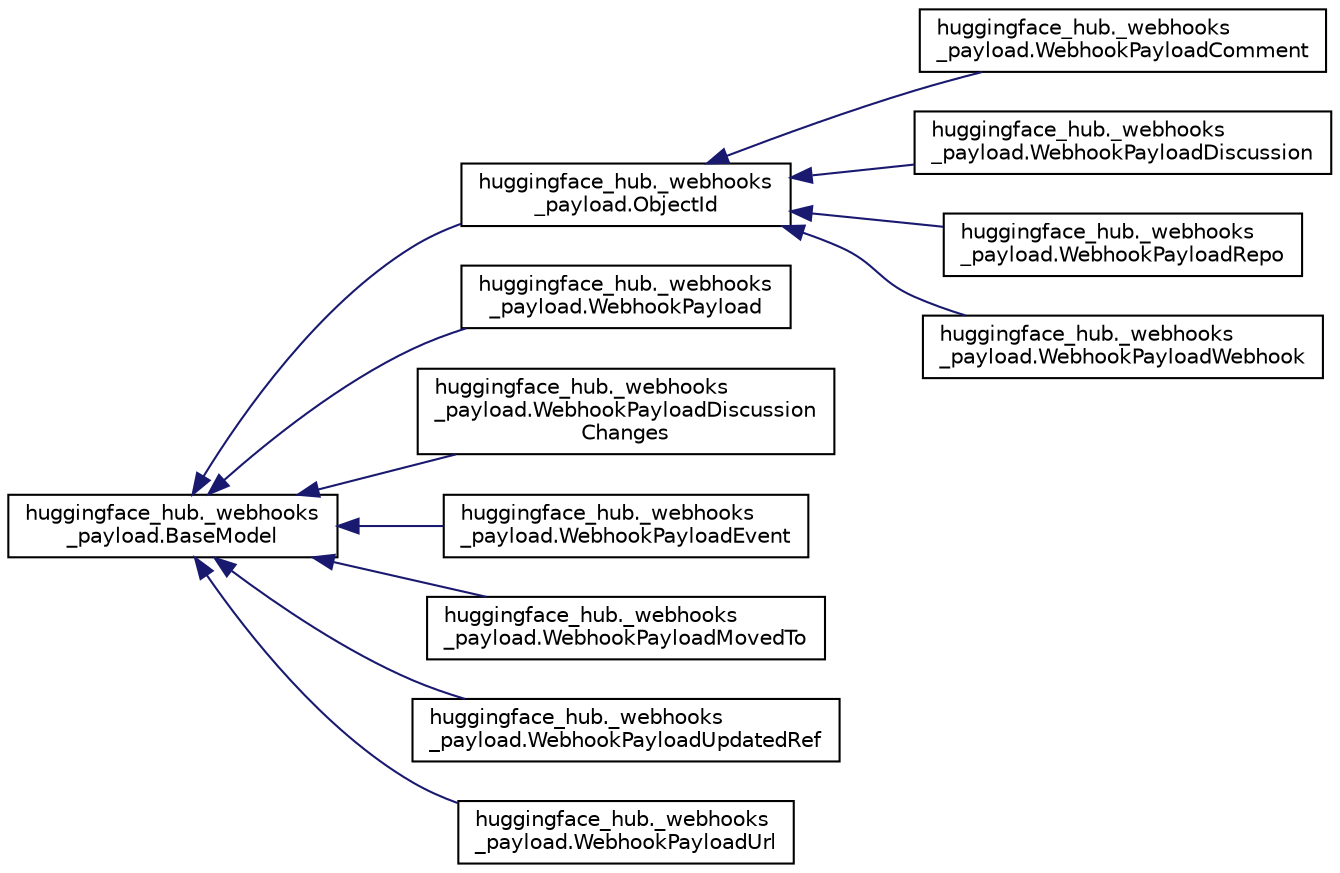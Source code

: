digraph "Graphical Class Hierarchy"
{
 // LATEX_PDF_SIZE
  edge [fontname="Helvetica",fontsize="10",labelfontname="Helvetica",labelfontsize="10"];
  node [fontname="Helvetica",fontsize="10",shape=record];
  rankdir="LR";
  Node0 [label="huggingface_hub._webhooks\l_payload.BaseModel",height=0.2,width=0.4,color="black", fillcolor="white", style="filled",URL="$classhuggingface__hub_1_1__webhooks__payload_1_1BaseModel.html",tooltip=" "];
  Node0 -> Node1 [dir="back",color="midnightblue",fontsize="10",style="solid",fontname="Helvetica"];
  Node1 [label="huggingface_hub._webhooks\l_payload.ObjectId",height=0.2,width=0.4,color="black", fillcolor="white", style="filled",URL="$classhuggingface__hub_1_1__webhooks__payload_1_1ObjectId.html",tooltip=" "];
  Node1 -> Node2 [dir="back",color="midnightblue",fontsize="10",style="solid",fontname="Helvetica"];
  Node2 [label="huggingface_hub._webhooks\l_payload.WebhookPayloadComment",height=0.2,width=0.4,color="black", fillcolor="white", style="filled",URL="$classhuggingface__hub_1_1__webhooks__payload_1_1WebhookPayloadComment.html",tooltip=" "];
  Node1 -> Node3 [dir="back",color="midnightblue",fontsize="10",style="solid",fontname="Helvetica"];
  Node3 [label="huggingface_hub._webhooks\l_payload.WebhookPayloadDiscussion",height=0.2,width=0.4,color="black", fillcolor="white", style="filled",URL="$classhuggingface__hub_1_1__webhooks__payload_1_1WebhookPayloadDiscussion.html",tooltip=" "];
  Node1 -> Node4 [dir="back",color="midnightblue",fontsize="10",style="solid",fontname="Helvetica"];
  Node4 [label="huggingface_hub._webhooks\l_payload.WebhookPayloadRepo",height=0.2,width=0.4,color="black", fillcolor="white", style="filled",URL="$classhuggingface__hub_1_1__webhooks__payload_1_1WebhookPayloadRepo.html",tooltip=" "];
  Node1 -> Node5 [dir="back",color="midnightblue",fontsize="10",style="solid",fontname="Helvetica"];
  Node5 [label="huggingface_hub._webhooks\l_payload.WebhookPayloadWebhook",height=0.2,width=0.4,color="black", fillcolor="white", style="filled",URL="$classhuggingface__hub_1_1__webhooks__payload_1_1WebhookPayloadWebhook.html",tooltip=" "];
  Node0 -> Node6 [dir="back",color="midnightblue",fontsize="10",style="solid",fontname="Helvetica"];
  Node6 [label="huggingface_hub._webhooks\l_payload.WebhookPayload",height=0.2,width=0.4,color="black", fillcolor="white", style="filled",URL="$classhuggingface__hub_1_1__webhooks__payload_1_1WebhookPayload.html",tooltip=" "];
  Node0 -> Node7 [dir="back",color="midnightblue",fontsize="10",style="solid",fontname="Helvetica"];
  Node7 [label="huggingface_hub._webhooks\l_payload.WebhookPayloadDiscussion\lChanges",height=0.2,width=0.4,color="black", fillcolor="white", style="filled",URL="$classhuggingface__hub_1_1__webhooks__payload_1_1WebhookPayloadDiscussionChanges.html",tooltip=" "];
  Node0 -> Node8 [dir="back",color="midnightblue",fontsize="10",style="solid",fontname="Helvetica"];
  Node8 [label="huggingface_hub._webhooks\l_payload.WebhookPayloadEvent",height=0.2,width=0.4,color="black", fillcolor="white", style="filled",URL="$classhuggingface__hub_1_1__webhooks__payload_1_1WebhookPayloadEvent.html",tooltip=" "];
  Node0 -> Node9 [dir="back",color="midnightblue",fontsize="10",style="solid",fontname="Helvetica"];
  Node9 [label="huggingface_hub._webhooks\l_payload.WebhookPayloadMovedTo",height=0.2,width=0.4,color="black", fillcolor="white", style="filled",URL="$classhuggingface__hub_1_1__webhooks__payload_1_1WebhookPayloadMovedTo.html",tooltip=" "];
  Node0 -> Node10 [dir="back",color="midnightblue",fontsize="10",style="solid",fontname="Helvetica"];
  Node10 [label="huggingface_hub._webhooks\l_payload.WebhookPayloadUpdatedRef",height=0.2,width=0.4,color="black", fillcolor="white", style="filled",URL="$classhuggingface__hub_1_1__webhooks__payload_1_1WebhookPayloadUpdatedRef.html",tooltip=" "];
  Node0 -> Node11 [dir="back",color="midnightblue",fontsize="10",style="solid",fontname="Helvetica"];
  Node11 [label="huggingface_hub._webhooks\l_payload.WebhookPayloadUrl",height=0.2,width=0.4,color="black", fillcolor="white", style="filled",URL="$classhuggingface__hub_1_1__webhooks__payload_1_1WebhookPayloadUrl.html",tooltip=" "];
}
